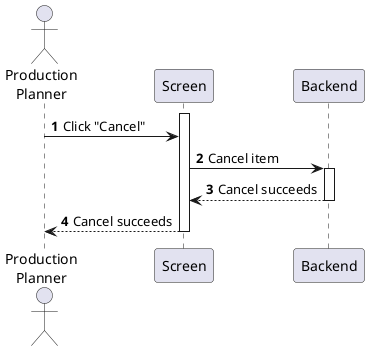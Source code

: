 @startuml production-order-cancel
autonumber

actor "Production\nPlanner" as a
participant Screen as f
participant Backend as b

activate f
a -> f : Click "Cancel"
f -> b : Cancel item
activate b
return Cancel succeeds
f --> a : Cancel succeeds
deactivate f
@enduml